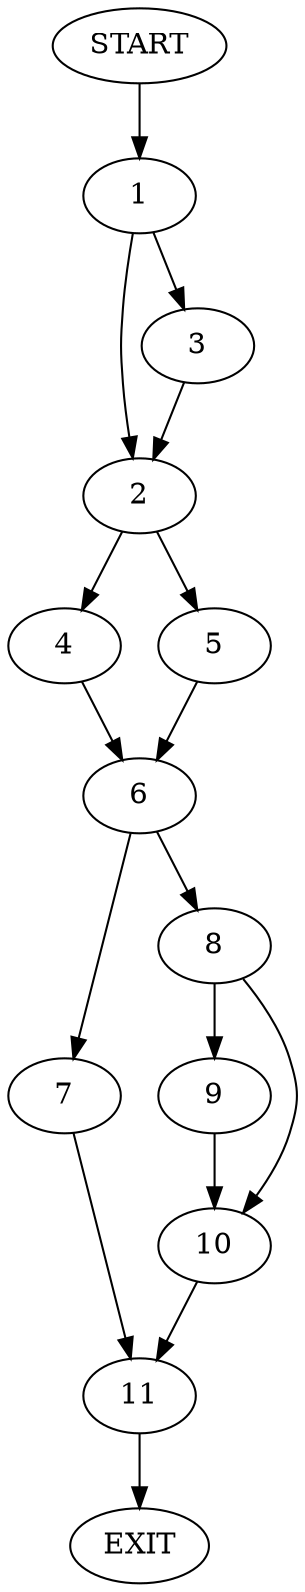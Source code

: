 digraph {
0 [label="START"]
12 [label="EXIT"]
0 -> 1
1 -> 2
1 -> 3
3 -> 2
2 -> 4
2 -> 5
4 -> 6
5 -> 6
6 -> 7
6 -> 8
8 -> 9
8 -> 10
7 -> 11
9 -> 10
10 -> 11
11 -> 12
}
